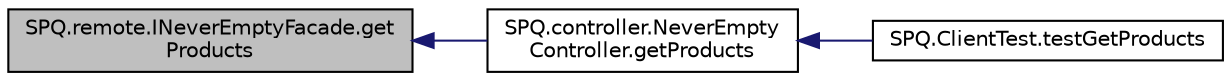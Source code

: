 digraph "SPQ.remote.INeverEmptyFacade.getProducts"
{
  edge [fontname="Helvetica",fontsize="10",labelfontname="Helvetica",labelfontsize="10"];
  node [fontname="Helvetica",fontsize="10",shape=record];
  rankdir="LR";
  Node1 [label="SPQ.remote.INeverEmptyFacade.get\lProducts",height=0.2,width=0.4,color="black", fillcolor="grey75", style="filled", fontcolor="black"];
  Node1 -> Node2 [dir="back",color="midnightblue",fontsize="10",style="solid",fontname="Helvetica"];
  Node2 [label="SPQ.controller.NeverEmpty\lController.getProducts",height=0.2,width=0.4,color="black", fillcolor="white", style="filled",URL="$class_s_p_q_1_1controller_1_1_never_empty_controller.html#ace99d4d39979b72d620871475a4817f9"];
  Node2 -> Node3 [dir="back",color="midnightblue",fontsize="10",style="solid",fontname="Helvetica"];
  Node3 [label="SPQ.ClientTest.testGetProducts",height=0.2,width=0.4,color="black", fillcolor="white", style="filled",URL="$class_s_p_q_1_1_client_test.html#ab83877066a3bb92e514ca496cb96cdbf"];
}
